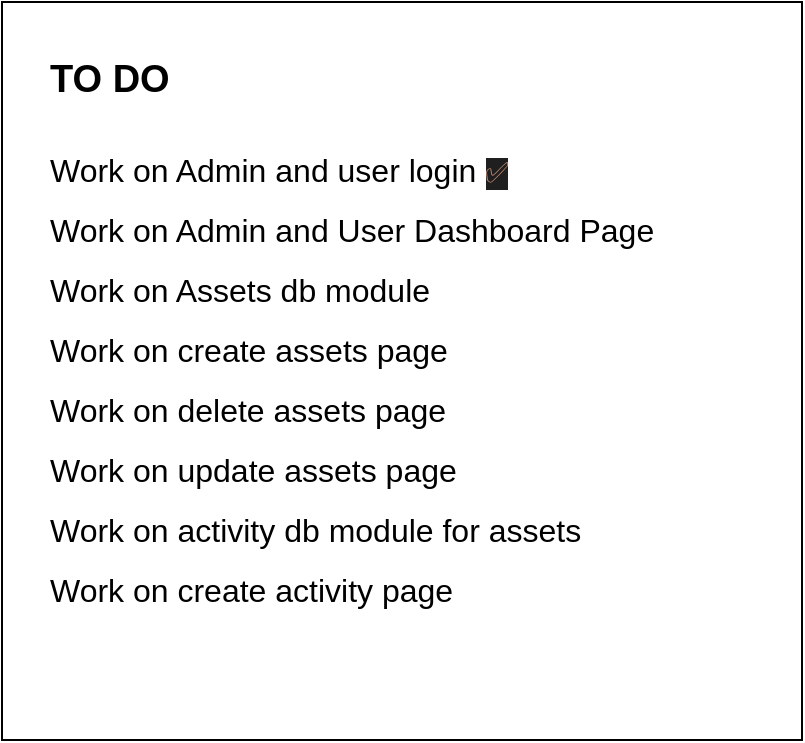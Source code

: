 <mxfile>
    <diagram name="Page-1" id="jUMdBjonj2AX-k_A3gfr">
        <mxGraphModel dx="686" dy="571" grid="1" gridSize="10" guides="1" tooltips="1" connect="1" arrows="1" fold="1" page="1" pageScale="1" pageWidth="1654" pageHeight="1169" math="0" shadow="0">
            <root>
                <mxCell id="0"/>
                <mxCell id="1" parent="0"/>
                <mxCell id="w2OgI2T-95tl59cAuf7G-1" value="" style="rounded=0;whiteSpace=wrap;html=1;" parent="1" vertex="1">
                    <mxGeometry x="120" y="41" width="400" height="369" as="geometry"/>
                </mxCell>
                <mxCell id="w2OgI2T-95tl59cAuf7G-2" value="&lt;div style=&quot;&quot;&gt;&lt;span style=&quot;font-size: 16px; background-color: initial;&quot;&gt;Work on Admin and user login&lt;span style=&quot;&quot;&gt;&#9;&lt;/span&gt;&lt;span style=&quot;&quot;&gt;&#9;&lt;/span&gt;&lt;/span&gt;&lt;span style=&quot;color: rgb(206, 145, 120); background-color: rgb(31, 31, 31); font-family: Consolas, &amp;quot;Courier New&amp;quot;, monospace; font-size: 14px;&quot;&gt;✅&lt;/span&gt;&lt;/div&gt;" style="text;html=1;align=left;verticalAlign=middle;resizable=0;points=[];autosize=1;strokeColor=none;fillColor=none;" parent="1" vertex="1">
                    <mxGeometry x="142" y="110" width="260" height="30" as="geometry"/>
                </mxCell>
                <mxCell id="w2OgI2T-95tl59cAuf7G-3" value="&lt;div style=&quot;&quot;&gt;&lt;span style=&quot;font-size: 16px; background-color: initial;&quot;&gt;Work on Assets db module&lt;/span&gt;&lt;/div&gt;" style="text;html=1;align=left;verticalAlign=middle;resizable=0;points=[];autosize=1;strokeColor=none;fillColor=none;" parent="1" vertex="1">
                    <mxGeometry x="142" y="170" width="210" height="30" as="geometry"/>
                </mxCell>
                <mxCell id="w2OgI2T-95tl59cAuf7G-4" value="&lt;div style=&quot;&quot;&gt;&lt;span style=&quot;font-size: 16px; background-color: initial;&quot;&gt;Work on create assets page&lt;/span&gt;&lt;/div&gt;" style="text;html=1;align=left;verticalAlign=middle;resizable=0;points=[];autosize=1;strokeColor=none;fillColor=none;" parent="1" vertex="1">
                    <mxGeometry x="142" y="200" width="220" height="30" as="geometry"/>
                </mxCell>
                <mxCell id="w2OgI2T-95tl59cAuf7G-5" value="&lt;div style=&quot;&quot;&gt;&lt;span style=&quot;font-size: 16px; background-color: initial;&quot;&gt;Work on delete assets page&lt;/span&gt;&lt;/div&gt;" style="text;html=1;align=left;verticalAlign=middle;resizable=0;points=[];autosize=1;strokeColor=none;fillColor=none;" parent="1" vertex="1">
                    <mxGeometry x="142" y="230" width="220" height="30" as="geometry"/>
                </mxCell>
                <mxCell id="w2OgI2T-95tl59cAuf7G-6" value="&lt;div style=&quot;&quot;&gt;&lt;span style=&quot;font-size: 16px; background-color: initial;&quot;&gt;Work on update&amp;nbsp;&lt;/span&gt;&lt;span style=&quot;background-color: initial; font-size: 16px;&quot;&gt;assets page&lt;/span&gt;&lt;/div&gt;" style="text;html=1;align=left;verticalAlign=middle;resizable=0;points=[];autosize=1;strokeColor=none;fillColor=none;" parent="1" vertex="1">
                    <mxGeometry x="142" y="260" width="230" height="30" as="geometry"/>
                </mxCell>
                <mxCell id="w2OgI2T-95tl59cAuf7G-7" value="&lt;div style=&quot;&quot;&gt;&lt;span style=&quot;font-size: 16px; background-color: initial;&quot;&gt;Work on activity db module for assets&amp;nbsp;&lt;/span&gt;&lt;/div&gt;" style="text;html=1;align=left;verticalAlign=middle;resizable=0;points=[];autosize=1;strokeColor=none;fillColor=none;" parent="1" vertex="1">
                    <mxGeometry x="142" y="290" width="290" height="30" as="geometry"/>
                </mxCell>
                <mxCell id="w2OgI2T-95tl59cAuf7G-8" value="&lt;div style=&quot;&quot;&gt;&lt;span style=&quot;font-size: 16px; background-color: initial;&quot;&gt;Work on create activity page&lt;/span&gt;&lt;/div&gt;" style="text;html=1;align=left;verticalAlign=middle;resizable=0;points=[];autosize=1;strokeColor=none;fillColor=none;" parent="1" vertex="1">
                    <mxGeometry x="142" y="320" width="230" height="30" as="geometry"/>
                </mxCell>
                <mxCell id="2" value="&lt;font style=&quot;font-size: 19px;&quot;&gt;&lt;b&gt;TO DO&lt;/b&gt;&lt;/font&gt;" style="text;html=1;align=left;verticalAlign=middle;resizable=0;points=[];autosize=1;strokeColor=none;fillColor=none;" parent="1" vertex="1">
                    <mxGeometry x="142" y="60" width="80" height="40" as="geometry"/>
                </mxCell>
                <mxCell id="3" value="&lt;div style=&quot;&quot;&gt;&lt;span style=&quot;font-size: 16px; background-color: initial;&quot;&gt;Work on Admin and User Dashboard Page&lt;/span&gt;&lt;/div&gt;" style="text;html=1;align=left;verticalAlign=middle;resizable=0;points=[];autosize=1;strokeColor=none;fillColor=none;" vertex="1" parent="1">
                    <mxGeometry x="142" y="140" width="330" height="30" as="geometry"/>
                </mxCell>
            </root>
        </mxGraphModel>
    </diagram>
</mxfile>